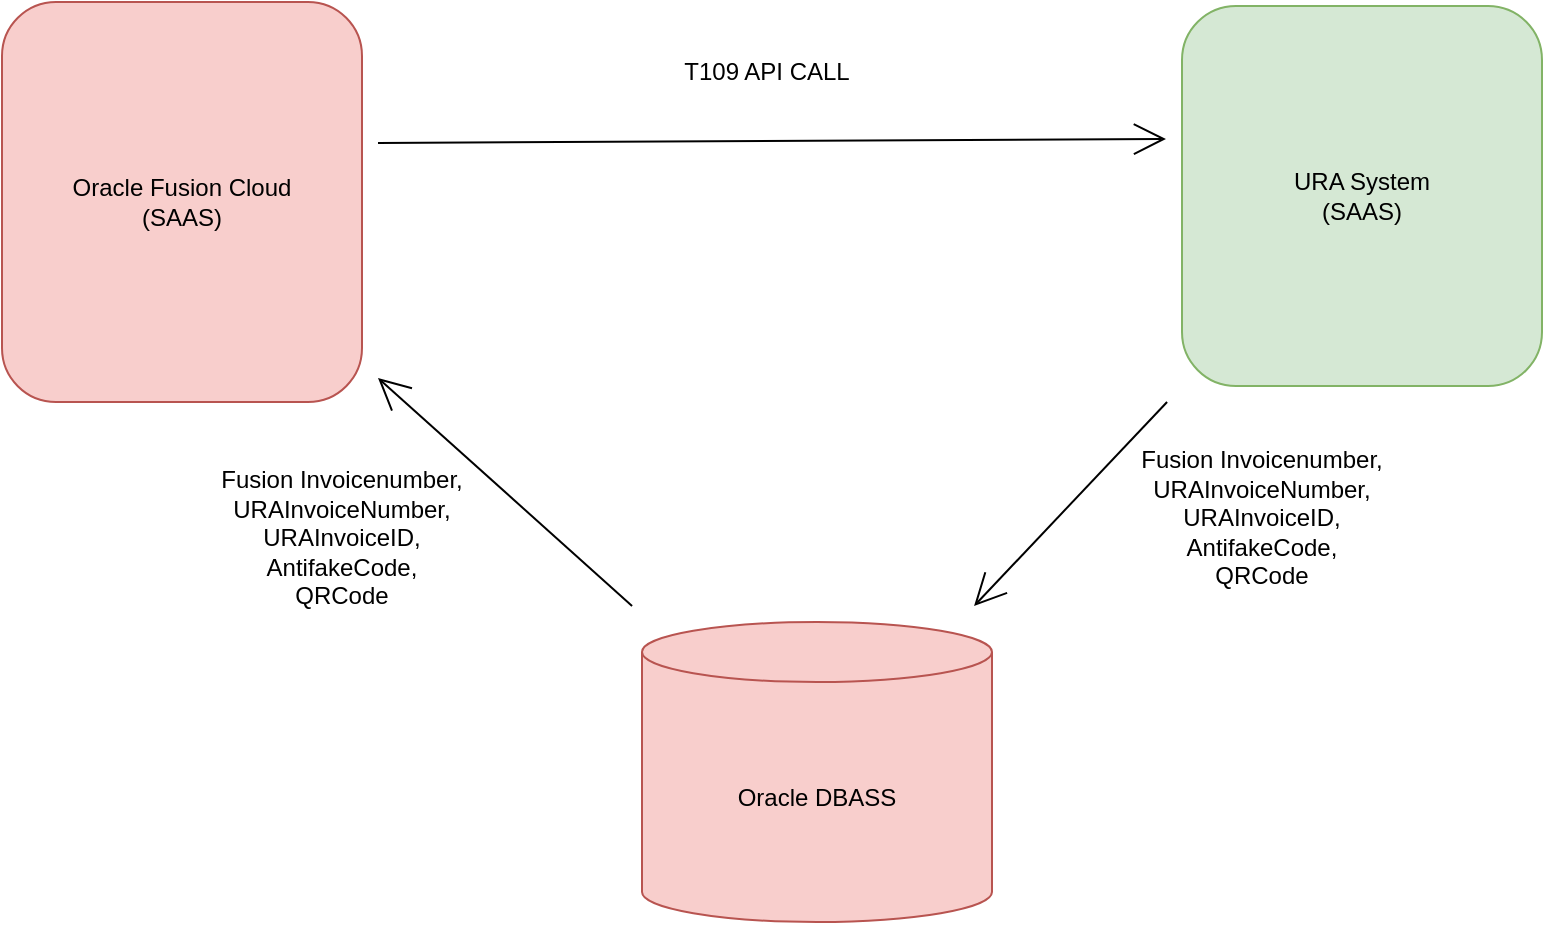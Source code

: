 <mxfile version="15.3.3" type="github">
  <diagram id="8HeUtQUGu5ji-7GCRT2_" name="Page-1">
    <mxGraphModel dx="1320" dy="457" grid="1" gridSize="10" guides="1" tooltips="1" connect="1" arrows="1" fold="1" page="1" pageScale="1" pageWidth="850" pageHeight="1100" math="0" shadow="0">
      <root>
        <mxCell id="0" />
        <mxCell id="1" parent="0" />
        <mxCell id="0yW0VmLgAH_ZyGegOOnq-9" style="edgeStyle=none;curved=1;rounded=0;orthogonalLoop=1;jettySize=auto;html=1;endArrow=open;startSize=14;endSize=14;sourcePerimeterSpacing=8;targetPerimeterSpacing=8;" parent="1" edge="1">
          <mxGeometry relative="1" as="geometry">
            <mxPoint x="248" y="140.502" as="sourcePoint" />
            <mxPoint x="642" y="138.498" as="targetPoint" />
          </mxGeometry>
        </mxCell>
        <mxCell id="0yW0VmLgAH_ZyGegOOnq-1" value="&lt;div&gt;Oracle Fusion Cloud &lt;br&gt;&lt;/div&gt;&lt;div&gt;(SAAS)&lt;br&gt;&lt;/div&gt;" style="rounded=1;whiteSpace=wrap;html=1;hachureGap=4;pointerEvents=0;fillColor=#f8cecc;strokeColor=#b85450;" parent="1" vertex="1">
          <mxGeometry x="60" y="70" width="180" height="200" as="geometry" />
        </mxCell>
        <mxCell id="zuqMHrgULl5Wnxdr1BqJ-6" style="edgeStyle=none;curved=1;rounded=0;orthogonalLoop=1;jettySize=auto;html=1;endArrow=open;startSize=14;endSize=14;sourcePerimeterSpacing=8;targetPerimeterSpacing=8;" edge="1" parent="1" source="0yW0VmLgAH_ZyGegOOnq-2" target="0yW0VmLgAH_ZyGegOOnq-3">
          <mxGeometry relative="1" as="geometry">
            <mxPoint x="744" y="430" as="targetPoint" />
          </mxGeometry>
        </mxCell>
        <mxCell id="0yW0VmLgAH_ZyGegOOnq-2" value="&lt;div&gt;URA System &lt;br&gt;&lt;/div&gt;&lt;div&gt;(SAAS)&lt;br&gt;&lt;/div&gt;" style="rounded=1;whiteSpace=wrap;html=1;hachureGap=4;pointerEvents=0;fillColor=#d5e8d4;strokeColor=#82b366;" parent="1" vertex="1">
          <mxGeometry x="650" y="72" width="180" height="190" as="geometry" />
        </mxCell>
        <mxCell id="zuqMHrgULl5Wnxdr1BqJ-7" style="edgeStyle=none;curved=1;rounded=0;orthogonalLoop=1;jettySize=auto;html=1;endArrow=open;startSize=14;endSize=14;sourcePerimeterSpacing=8;targetPerimeterSpacing=8;" edge="1" parent="1" source="0yW0VmLgAH_ZyGegOOnq-3" target="0yW0VmLgAH_ZyGegOOnq-1">
          <mxGeometry relative="1" as="geometry" />
        </mxCell>
        <mxCell id="0yW0VmLgAH_ZyGegOOnq-3" value="Oracle DBASS" style="shape=cylinder3;whiteSpace=wrap;html=1;boundedLbl=1;backgroundOutline=1;size=15;hachureGap=4;pointerEvents=0;fillColor=#f8cecc;strokeColor=#b85450;" parent="1" vertex="1">
          <mxGeometry x="380" y="380" width="175" height="150" as="geometry" />
        </mxCell>
        <mxCell id="zuqMHrgULl5Wnxdr1BqJ-3" value="T109 API CALL " style="text;html=1;strokeColor=none;fillColor=none;align=center;verticalAlign=middle;whiteSpace=wrap;rounded=0;hachureGap=4;pointerEvents=0;" vertex="1" parent="1">
          <mxGeometry x="370" y="80" width="145" height="50" as="geometry" />
        </mxCell>
        <mxCell id="zuqMHrgULl5Wnxdr1BqJ-8" value="&lt;div&gt;Fusion Invoicenumber,&lt;/div&gt;&lt;div&gt;URAInvoiceNumber,&lt;br&gt;&lt;/div&gt;&lt;div&gt;URAInvoiceID,&lt;/div&gt;&lt;div&gt;AntifakeCode,&lt;/div&gt;&lt;div&gt;QRCode&lt;br&gt;&lt;/div&gt;&lt;div&gt;&lt;br&gt;&lt;/div&gt;" style="text;html=1;strokeColor=none;fillColor=none;align=center;verticalAlign=middle;whiteSpace=wrap;rounded=0;hachureGap=4;pointerEvents=0;" vertex="1" parent="1">
          <mxGeometry x="610" y="290" width="160" height="90" as="geometry" />
        </mxCell>
        <mxCell id="zuqMHrgULl5Wnxdr1BqJ-9" value="&lt;div&gt;Fusion Invoicenumber,&lt;/div&gt;&lt;div&gt;URAInvoiceNumber,&lt;br&gt;&lt;/div&gt;&lt;div&gt;URAInvoiceID,&lt;/div&gt;&lt;div&gt;AntifakeCode,&lt;/div&gt;&lt;div&gt;QRCode&lt;br&gt;&lt;/div&gt;&lt;div&gt;&lt;br&gt;&lt;/div&gt;" style="text;html=1;strokeColor=none;fillColor=none;align=center;verticalAlign=middle;whiteSpace=wrap;rounded=0;hachureGap=4;pointerEvents=0;" vertex="1" parent="1">
          <mxGeometry x="150" y="300" width="160" height="90" as="geometry" />
        </mxCell>
      </root>
    </mxGraphModel>
  </diagram>
</mxfile>
